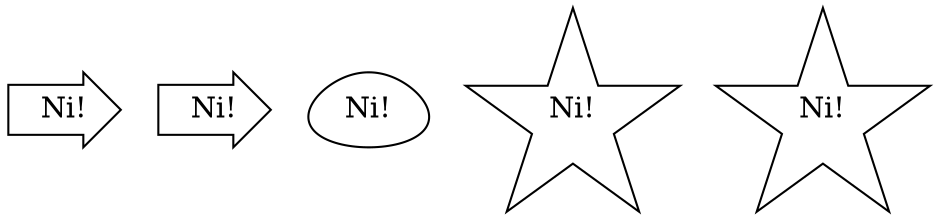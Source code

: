 graph ni {
	node [shape=rarrow]
	1 [label="Ni!"]
	2 [label="Ni!"]
	3 [label="Ni!" shape=egg]
	node [shape=star]
	4 [label="Ni!"]
	5 [label="Ni!"]
}

